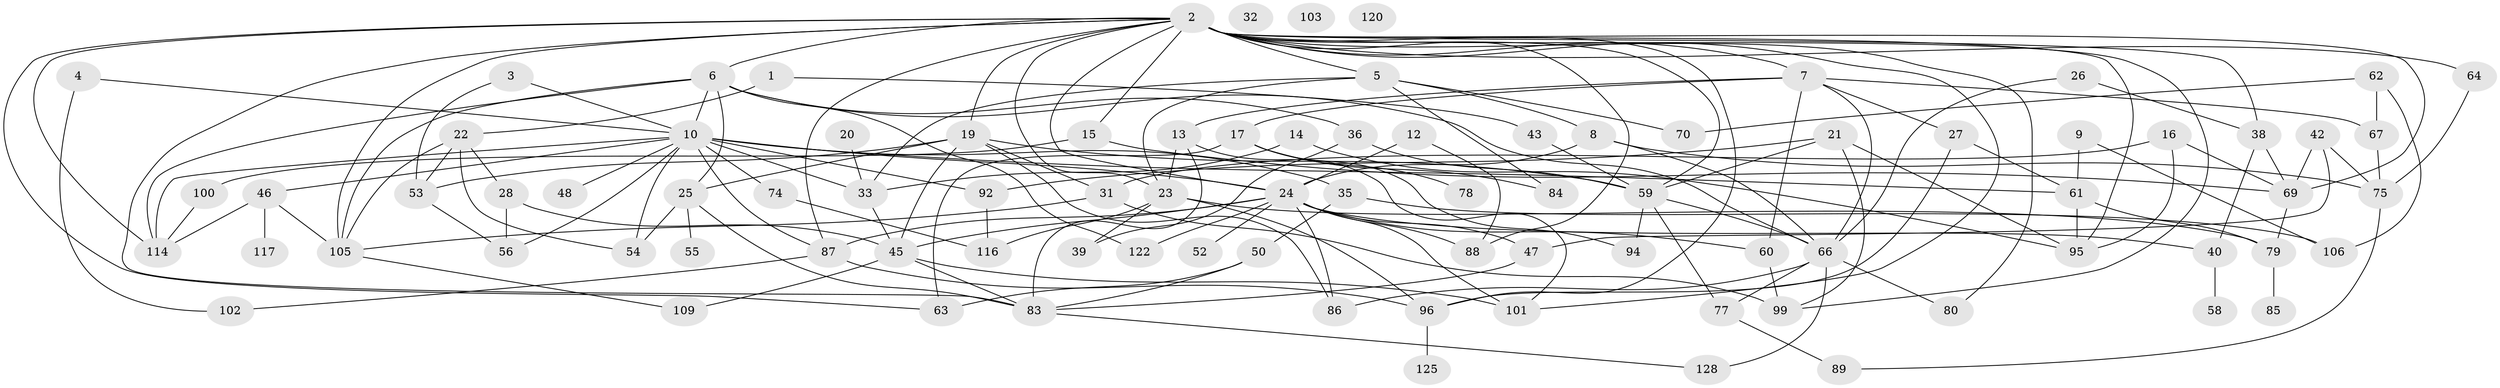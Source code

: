 // original degree distribution, {2: 0.21875, 6: 0.078125, 1: 0.1171875, 4: 0.15625, 7: 0.0234375, 3: 0.2578125, 8: 0.015625, 12: 0.0078125, 5: 0.09375, 0: 0.0234375, 9: 0.0078125}
// Generated by graph-tools (version 1.1) at 2025/16/03/04/25 18:16:26]
// undirected, 89 vertices, 168 edges
graph export_dot {
graph [start="1"]
  node [color=gray90,style=filled];
  1;
  2 [super="+57"];
  3;
  4;
  5 [super="+118"];
  6 [super="+123+29+121"];
  7 [super="+81"];
  8;
  9;
  10 [super="+124+18+107+11"];
  12;
  13 [super="+110"];
  14 [super="+30"];
  15;
  16;
  17 [super="+41"];
  19 [super="+37"];
  20;
  21;
  22 [super="+34"];
  23 [super="+51+76"];
  24 [super="+104+71"];
  25 [super="+68+72"];
  26;
  27;
  28;
  31 [super="+44"];
  32;
  33 [super="+90"];
  35;
  36;
  38;
  39;
  40;
  42 [super="+73"];
  43;
  45;
  46 [super="+49"];
  47;
  48;
  50;
  52;
  53;
  54;
  55;
  56;
  58;
  59;
  60;
  61;
  62;
  63;
  64;
  66 [super="+82"];
  67;
  69;
  70;
  74;
  75;
  77;
  78;
  79;
  80;
  83 [super="+113"];
  84;
  85;
  86;
  87;
  88;
  89;
  92;
  94;
  95;
  96;
  99;
  100;
  101;
  102;
  103;
  105 [super="+119"];
  106 [super="+111"];
  109;
  114;
  116;
  117;
  120;
  122;
  125;
  128;
  1 -- 22;
  1 -- 43;
  2 -- 69;
  2 -- 64;
  2 -- 5;
  2 -- 6 [weight=2];
  2 -- 15;
  2 -- 80;
  2 -- 19;
  2 -- 83;
  2 -- 87;
  2 -- 24;
  2 -- 88;
  2 -- 95;
  2 -- 96;
  2 -- 99;
  2 -- 101;
  2 -- 38;
  2 -- 105 [weight=2];
  2 -- 114;
  2 -- 59;
  2 -- 63;
  2 -- 23;
  2 -- 7;
  3 -- 53;
  3 -- 10;
  4 -- 102;
  4 -- 10;
  5 -- 33;
  5 -- 84;
  5 -- 70;
  5 -- 8;
  5 -- 23;
  6 -- 114;
  6 -- 10;
  6 -- 36;
  6 -- 66;
  6 -- 105;
  6 -- 122;
  6 -- 25;
  7 -- 66;
  7 -- 67;
  7 -- 13;
  7 -- 17;
  7 -- 27;
  7 -- 60;
  8 -- 24;
  8 -- 75;
  8 -- 66;
  9 -- 61;
  9 -- 106;
  10 -- 24 [weight=2];
  10 -- 33;
  10 -- 48;
  10 -- 74;
  10 -- 54;
  10 -- 87;
  10 -- 56;
  10 -- 92;
  10 -- 61;
  10 -- 46;
  10 -- 114;
  10 -- 35;
  12 -- 24;
  12 -- 88;
  13 -- 101;
  13 -- 83;
  13 -- 23;
  14 -- 95;
  14 -- 33;
  15 -- 69;
  15 -- 100;
  16 -- 69;
  16 -- 95;
  16 -- 31;
  17 -- 63;
  17 -- 94;
  17 -- 84;
  17 -- 78;
  19 -- 45;
  19 -- 53;
  19 -- 86;
  19 -- 25 [weight=2];
  19 -- 59;
  19 -- 31;
  20 -- 33;
  21 -- 59;
  21 -- 92;
  21 -- 95;
  21 -- 99;
  22 -- 28;
  22 -- 54;
  22 -- 53;
  22 -- 105;
  23 -- 79;
  23 -- 96;
  23 -- 39;
  23 -- 116;
  24 -- 47;
  24 -- 52;
  24 -- 60 [weight=2];
  24 -- 87 [weight=2];
  24 -- 101;
  24 -- 122;
  24 -- 86;
  24 -- 40;
  24 -- 88;
  24 -- 45;
  25 -- 55;
  25 -- 54;
  25 -- 83;
  26 -- 38;
  26 -- 66;
  27 -- 61;
  27 -- 96;
  28 -- 45;
  28 -- 56;
  31 -- 99;
  31 -- 105;
  33 -- 45;
  35 -- 50;
  35 -- 106;
  36 -- 39;
  36 -- 59;
  38 -- 40;
  38 -- 69;
  40 -- 58;
  42 -- 47;
  42 -- 69;
  42 -- 75;
  43 -- 59;
  45 -- 83;
  45 -- 101;
  45 -- 109;
  46 -- 105;
  46 -- 114;
  46 -- 117;
  47 -- 83;
  50 -- 63;
  50 -- 83;
  53 -- 56;
  59 -- 77;
  59 -- 94;
  59 -- 66;
  60 -- 99;
  61 -- 79;
  61 -- 95;
  62 -- 67;
  62 -- 70;
  62 -- 106;
  64 -- 75;
  66 -- 80;
  66 -- 128;
  66 -- 86;
  66 -- 77;
  67 -- 75;
  69 -- 79;
  74 -- 116;
  75 -- 89;
  77 -- 89;
  79 -- 85;
  83 -- 128;
  87 -- 96;
  87 -- 102;
  92 -- 116;
  96 -- 125;
  100 -- 114;
  105 -- 109;
}
